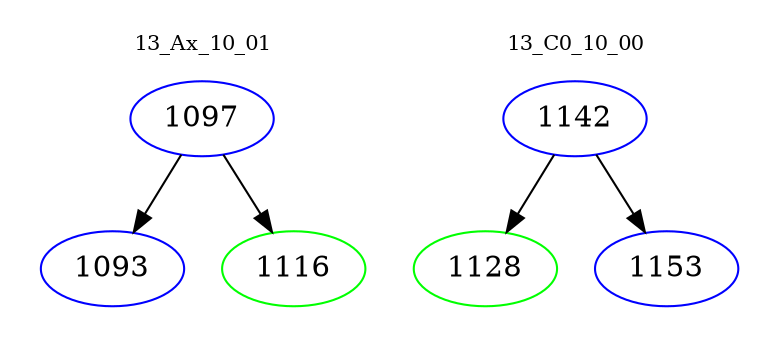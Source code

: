 digraph{
subgraph cluster_0 {
color = white
label = "13_Ax_10_01";
fontsize=10;
T0_1097 [label="1097", color="blue"]
T0_1097 -> T0_1093 [color="black"]
T0_1093 [label="1093", color="blue"]
T0_1097 -> T0_1116 [color="black"]
T0_1116 [label="1116", color="green"]
}
subgraph cluster_1 {
color = white
label = "13_C0_10_00";
fontsize=10;
T1_1142 [label="1142", color="blue"]
T1_1142 -> T1_1128 [color="black"]
T1_1128 [label="1128", color="green"]
T1_1142 -> T1_1153 [color="black"]
T1_1153 [label="1153", color="blue"]
}
}
